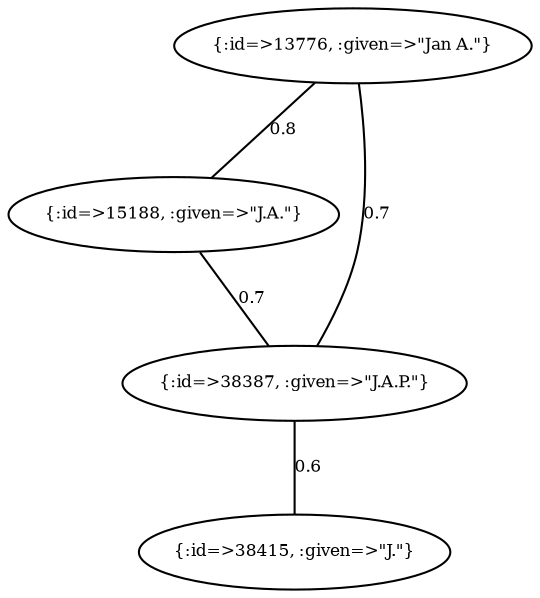 graph Collector__WeightedGraph {
    "{:id=>13776, :given=>\"Jan A.\"}" [
        fontsize = 8,
        label = "{:id=>13776, :given=>\"Jan A.\"}"
    ]

    "{:id=>15188, :given=>\"J.A.\"}" [
        fontsize = 8,
        label = "{:id=>15188, :given=>\"J.A.\"}"
    ]

    "{:id=>38387, :given=>\"J.A.P.\"}" [
        fontsize = 8,
        label = "{:id=>38387, :given=>\"J.A.P.\"}"
    ]

    "{:id=>38415, :given=>\"J.\"}" [
        fontsize = 8,
        label = "{:id=>38415, :given=>\"J.\"}"
    ]

    "{:id=>13776, :given=>\"Jan A.\"}" -- "{:id=>15188, :given=>\"J.A.\"}" [
        fontsize = 8,
        label = 0.8
    ]

    "{:id=>13776, :given=>\"Jan A.\"}" -- "{:id=>38387, :given=>\"J.A.P.\"}" [
        fontsize = 8,
        label = 0.7
    ]

    "{:id=>15188, :given=>\"J.A.\"}" -- "{:id=>38387, :given=>\"J.A.P.\"}" [
        fontsize = 8,
        label = 0.7
    ]

    "{:id=>38387, :given=>\"J.A.P.\"}" -- "{:id=>38415, :given=>\"J.\"}" [
        fontsize = 8,
        label = 0.6
    ]
}
